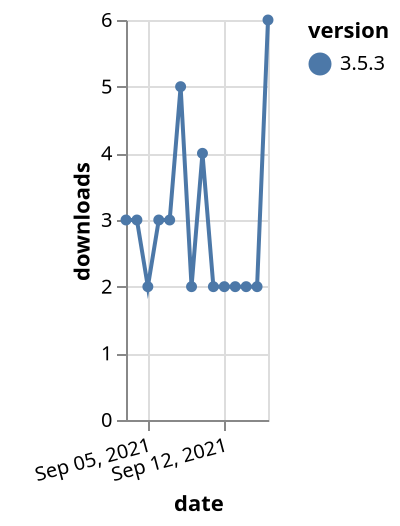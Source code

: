 {"$schema": "https://vega.github.io/schema/vega-lite/v5.json", "description": "A simple bar chart with embedded data.", "data": {"values": [{"date": "2021-09-03", "total": 3555, "delta": 3, "version": "3.5.3"}, {"date": "2021-09-04", "total": 3558, "delta": 3, "version": "3.5.3"}, {"date": "2021-09-05", "total": 3560, "delta": 2, "version": "3.5.3"}, {"date": "2021-09-06", "total": 3563, "delta": 3, "version": "3.5.3"}, {"date": "2021-09-07", "total": 3566, "delta": 3, "version": "3.5.3"}, {"date": "2021-09-08", "total": 3571, "delta": 5, "version": "3.5.3"}, {"date": "2021-09-09", "total": 3573, "delta": 2, "version": "3.5.3"}, {"date": "2021-09-10", "total": 3577, "delta": 4, "version": "3.5.3"}, {"date": "2021-09-11", "total": 3579, "delta": 2, "version": "3.5.3"}, {"date": "2021-09-12", "total": 3581, "delta": 2, "version": "3.5.3"}, {"date": "2021-09-13", "total": 3583, "delta": 2, "version": "3.5.3"}, {"date": "2021-09-14", "total": 3585, "delta": 2, "version": "3.5.3"}, {"date": "2021-09-15", "total": 3587, "delta": 2, "version": "3.5.3"}, {"date": "2021-09-16", "total": 3593, "delta": 6, "version": "3.5.3"}]}, "width": "container", "mark": {"type": "line", "point": {"filled": true}}, "encoding": {"x": {"field": "date", "type": "temporal", "timeUnit": "yearmonthdate", "title": "date", "axis": {"labelAngle": -15}}, "y": {"field": "delta", "type": "quantitative", "title": "downloads"}, "color": {"field": "version", "type": "nominal"}, "tooltip": {"field": "delta"}}}